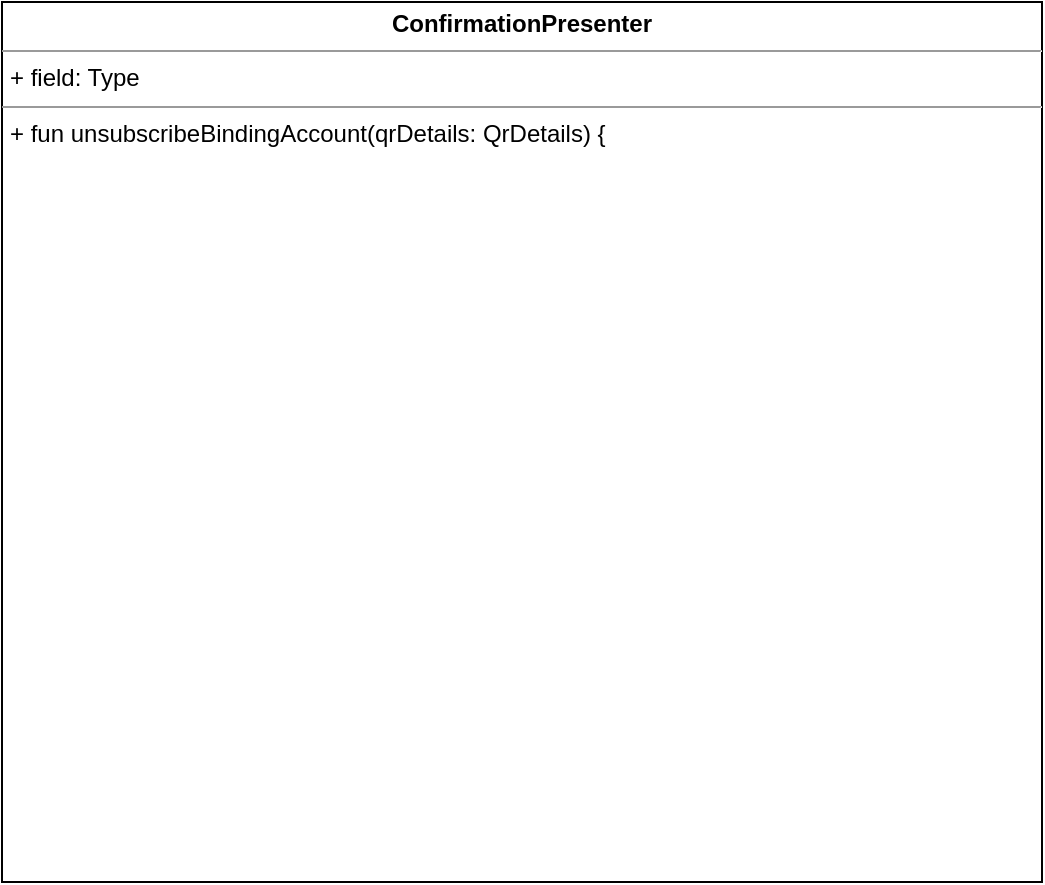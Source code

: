 <mxfile version="20.0.4" type="github">
  <diagram id="072cbzqGZdJSR3o4yALt" name="Page-1">
    <mxGraphModel dx="946" dy="600" grid="1" gridSize="10" guides="1" tooltips="1" connect="1" arrows="1" fold="1" page="1" pageScale="1" pageWidth="827" pageHeight="1169" math="0" shadow="0">
      <root>
        <mxCell id="0" />
        <mxCell id="1" parent="0" />
        <mxCell id="5DS9fF-XWLZNN3ucQ55--1" value="&lt;p style=&quot;margin:0px;margin-top:4px;text-align:center;&quot;&gt;&lt;b&gt;ConfirmationPresenter&lt;/b&gt;&lt;/p&gt;&lt;hr size=&quot;1&quot;&gt;&lt;p style=&quot;margin:0px;margin-left:4px;&quot;&gt;+ field: Type&lt;/p&gt;&lt;hr size=&quot;1&quot;&gt;&lt;p style=&quot;margin:0px;margin-left:4px;&quot;&gt;+ fun unsubscribeBindingAccount(qrDetails: QrDetails) {&lt;/p&gt;" style="verticalAlign=top;align=left;overflow=fill;fontSize=12;fontFamily=Helvetica;html=1;" vertex="1" parent="1">
          <mxGeometry x="120" y="120" width="520" height="440" as="geometry" />
        </mxCell>
      </root>
    </mxGraphModel>
  </diagram>
</mxfile>
